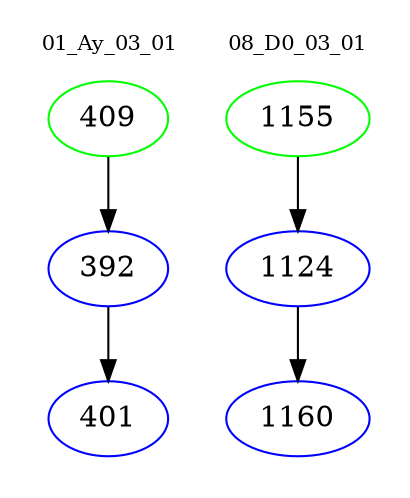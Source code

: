 digraph{
subgraph cluster_0 {
color = white
label = "01_Ay_03_01";
fontsize=10;
T0_409 [label="409", color="green"]
T0_409 -> T0_392 [color="black"]
T0_392 [label="392", color="blue"]
T0_392 -> T0_401 [color="black"]
T0_401 [label="401", color="blue"]
}
subgraph cluster_1 {
color = white
label = "08_D0_03_01";
fontsize=10;
T1_1155 [label="1155", color="green"]
T1_1155 -> T1_1124 [color="black"]
T1_1124 [label="1124", color="blue"]
T1_1124 -> T1_1160 [color="black"]
T1_1160 [label="1160", color="blue"]
}
}
